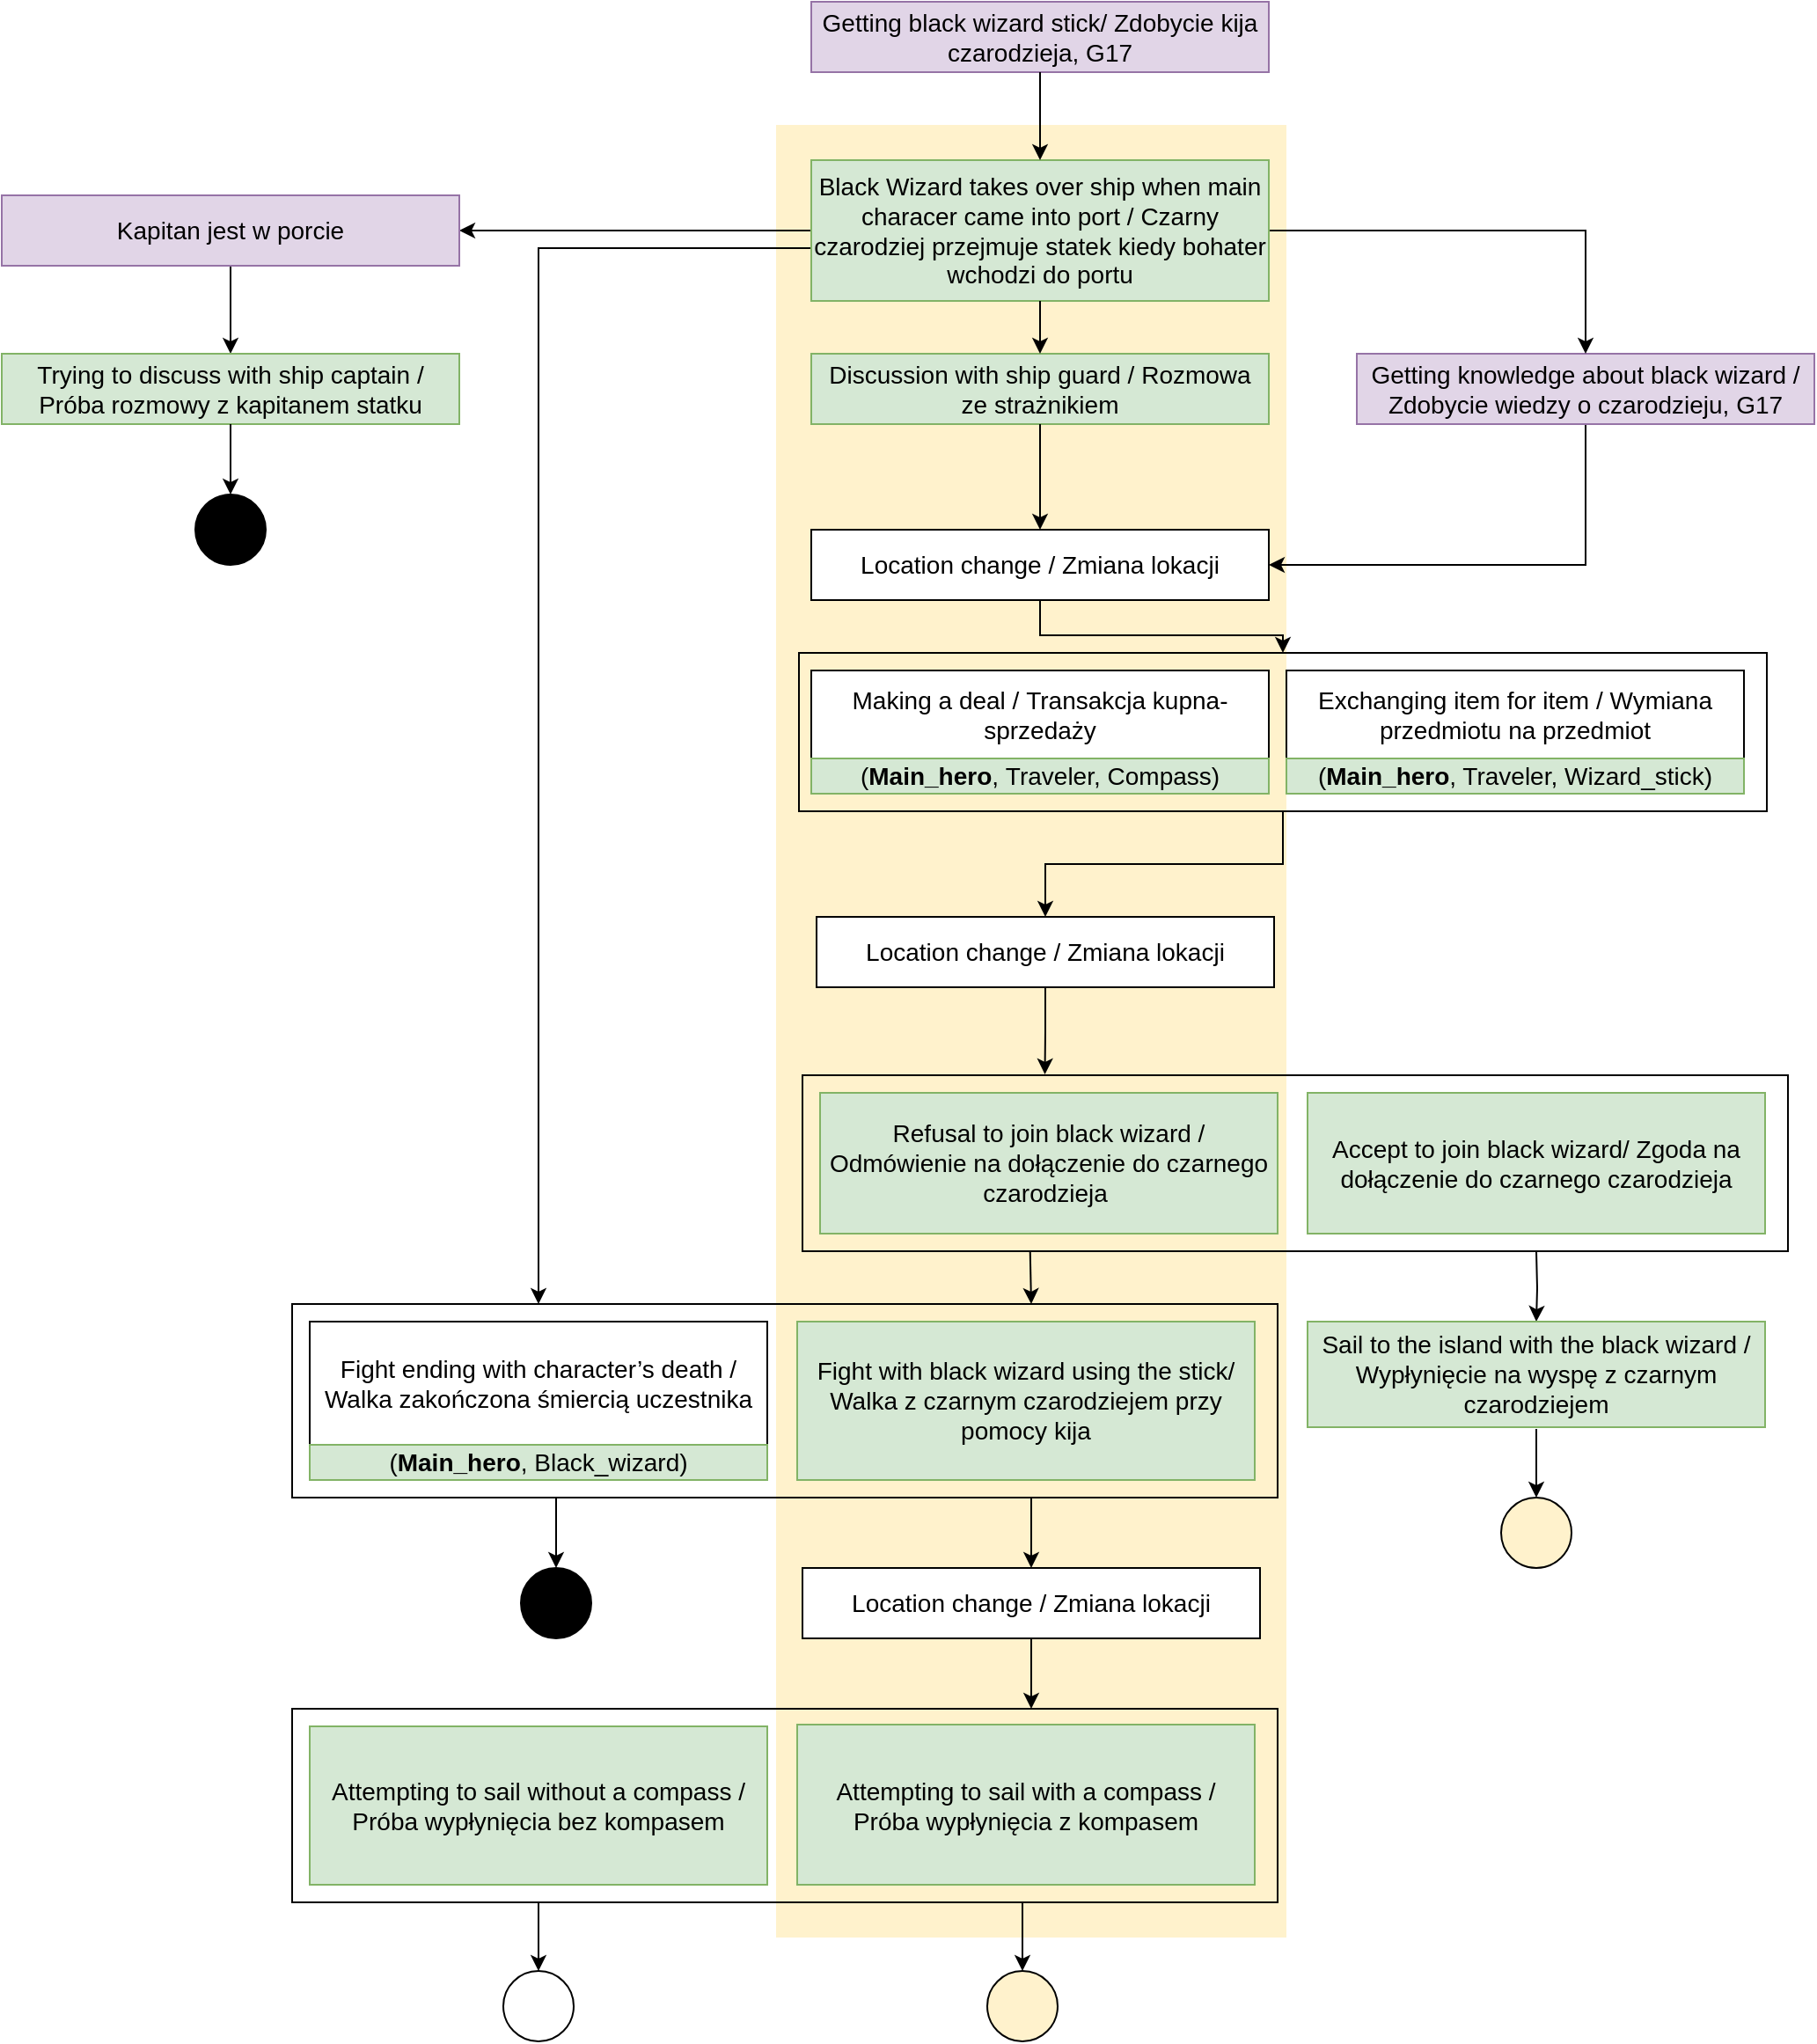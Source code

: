 <mxfile version="16.5.4" type="device"><diagram id="JUIe99RaXZnTiBBMId6_" name="Page-1"><mxGraphModel dx="780" dy="4052" grid="1" gridSize="10" guides="1" tooltips="1" connect="1" arrows="1" fold="1" page="1" pageScale="1" pageWidth="2339" pageHeight="3300" math="0" shadow="0"><root><mxCell id="0"/><mxCell id="1" parent="0"/><mxCell id="6ssIoBOc6qYWrYEqaU_J-1" value="" style="rounded=0;whiteSpace=wrap;html=1;fillColor=#fff2cc;fontFamily=Helvetica;fontSize=14;strokeColor=none;" parent="1" vertex="1"><mxGeometry x="460" y="-3180" width="290" height="1030" as="geometry"/></mxCell><mxCell id="3eL0S95hv30FIU-_vPZg-2" value="&lt;font style=&quot;font-size: 14px&quot;&gt;Getting black wizard stick/ Zdobycie kija czarodzieja, G17&lt;/font&gt;" style="rounded=0;whiteSpace=wrap;html=1;strokeColor=#9673a6;fillColor=#e1d5e7;" parent="1" vertex="1"><mxGeometry x="480" y="-3250" width="260" height="40" as="geometry"/></mxCell><mxCell id="1r0AxIOJ8wrqg4vT5cxQ-17" style="edgeStyle=orthogonalEdgeStyle;rounded=0;orthogonalLoop=1;jettySize=auto;html=1;exitX=0.5;exitY=1;exitDx=0;exitDy=0;entryX=1;entryY=0.5;entryDx=0;entryDy=0;" parent="1" source="ufufVObrW8CTADVqrJGx-1" target="ZIhdXNscRNdTgrio2IBK-1" edge="1"><mxGeometry relative="1" as="geometry"/></mxCell><mxCell id="ufufVObrW8CTADVqrJGx-1" value="&lt;font style=&quot;font-size: 14px&quot;&gt;Getting knowledge about black wizard / Zdobycie wiedzy o czarodzieju, G17&lt;/font&gt;" style="rounded=0;whiteSpace=wrap;html=1;strokeColor=#9673a6;fillColor=#e1d5e7;" parent="1" vertex="1"><mxGeometry x="790" y="-3050" width="260" height="40" as="geometry"/></mxCell><mxCell id="1r0AxIOJ8wrqg4vT5cxQ-10" style="edgeStyle=orthogonalEdgeStyle;rounded=0;orthogonalLoop=1;jettySize=auto;html=1;exitX=1;exitY=0.5;exitDx=0;exitDy=0;entryX=0.5;entryY=0;entryDx=0;entryDy=0;" parent="1" source="iC4ka-_rJEcCQ6Xw9VPW-1" target="ufufVObrW8CTADVqrJGx-1" edge="1"><mxGeometry relative="1" as="geometry"/></mxCell><mxCell id="1r0AxIOJ8wrqg4vT5cxQ-13" style="edgeStyle=orthogonalEdgeStyle;rounded=0;orthogonalLoop=1;jettySize=auto;html=1;exitX=0;exitY=0.5;exitDx=0;exitDy=0;entryX=0.25;entryY=0;entryDx=0;entryDy=0;" parent="1" source="iC4ka-_rJEcCQ6Xw9VPW-1" target="Zl7LZCgxTLRb8pQttS_V-1" edge="1"><mxGeometry relative="1" as="geometry"><Array as="points"><mxPoint x="480" y="-3110"/><mxPoint x="325" y="-3110"/></Array></mxGeometry></mxCell><mxCell id="xVncM1CwSNO0NZ3d6eDj-8" style="edgeStyle=orthogonalEdgeStyle;rounded=0;orthogonalLoop=1;jettySize=auto;html=1;exitX=0;exitY=0.5;exitDx=0;exitDy=0;entryX=1;entryY=0.5;entryDx=0;entryDy=0;" parent="1" source="iC4ka-_rJEcCQ6Xw9VPW-1" target="xVncM1CwSNO0NZ3d6eDj-1" edge="1"><mxGeometry relative="1" as="geometry"/></mxCell><mxCell id="iC4ka-_rJEcCQ6Xw9VPW-1" value="&lt;span style=&quot;font-family: &amp;#34;arial&amp;#34; ; font-size: 14px&quot;&gt;Black Wizard takes over ship when main characer came into port / Czarny czarodziej przejmuje statek kiedy bohater wchodzi do portu&lt;/span&gt;" style="rounded=0;whiteSpace=wrap;html=1;sketch=0;fillColor=#d5e8d4;strokeColor=#82b366;align=center;" parent="1" vertex="1"><mxGeometry x="480" y="-3160" width="260" height="80" as="geometry"/></mxCell><mxCell id="CBUeyCIiHJk4OpSg9vcD-1" value="&lt;font face=&quot;arial&quot;&gt;&lt;span style=&quot;font-size: 14px&quot;&gt;Discussion with ship guard / Rozmowa ze strażnikiem&lt;/span&gt;&lt;br&gt;&lt;/font&gt;" style="rounded=0;whiteSpace=wrap;html=1;fillColor=#d5e8d4;fontSize=14;strokeColor=#82b366;" parent="1" vertex="1"><mxGeometry x="480" y="-3050" width="260" height="40" as="geometry"/></mxCell><mxCell id="1r0AxIOJ8wrqg4vT5cxQ-16" style="edgeStyle=orthogonalEdgeStyle;rounded=0;orthogonalLoop=1;jettySize=auto;html=1;exitX=0.5;exitY=1;exitDx=0;exitDy=0;entryX=0.5;entryY=0;entryDx=0;entryDy=0;" parent="1" source="CBUeyCIiHJk4OpSg9vcD-1" target="ZIhdXNscRNdTgrio2IBK-1" edge="1"><mxGeometry relative="1" as="geometry"><mxPoint x="610" y="-2990" as="sourcePoint"/></mxGeometry></mxCell><mxCell id="CBUeyCIiHJk4OpSg9vcD-3" style="rounded=0;orthogonalLoop=1;jettySize=auto;html=1;exitX=0.25;exitY=1;exitDx=0;exitDy=0;entryX=0.25;entryY=0;entryDx=0;entryDy=0;fontSize=14;" parent="1" source="CBUeyCIiHJk4OpSg9vcD-1" edge="1"><mxGeometry relative="1" as="geometry"><mxPoint x="555" y="-3040" as="sourcePoint"/><mxPoint x="545" y="-3010" as="targetPoint"/></mxGeometry></mxCell><mxCell id="2wrk7SRzFRKvGeMuATV7-3" style="rounded=0;orthogonalLoop=1;jettySize=auto;html=1;exitX=0.25;exitY=1;exitDx=0;exitDy=0;entryX=0.25;entryY=0;entryDx=0;entryDy=0;fontSize=14;" parent="1" edge="1"><mxGeometry relative="1" as="geometry"><mxPoint x="548" y="-3030" as="sourcePoint"/><mxPoint x="548" y="-3030" as="targetPoint"/></mxGeometry></mxCell><mxCell id="JMDKY-fmRvfE_yuMLyGS-4" value="" style="endArrow=classic;html=1;rounded=0;entryX=0.5;entryY=0;entryDx=0;entryDy=0;" parent="1" target="iC4ka-_rJEcCQ6Xw9VPW-1" edge="1"><mxGeometry width="50" height="50" relative="1" as="geometry"><mxPoint x="610" y="-3210" as="sourcePoint"/><mxPoint x="630" y="-2900" as="targetPoint"/></mxGeometry></mxCell><mxCell id="JMDKY-fmRvfE_yuMLyGS-5" value="" style="endArrow=classic;html=1;rounded=0;entryX=0.5;entryY=0;entryDx=0;entryDy=0;exitX=0.5;exitY=1;exitDx=0;exitDy=0;" parent="1" source="iC4ka-_rJEcCQ6Xw9VPW-1" target="CBUeyCIiHJk4OpSg9vcD-1" edge="1"><mxGeometry width="50" height="50" relative="1" as="geometry"><mxPoint x="610" y="-3060" as="sourcePoint"/><mxPoint x="620" y="-3120" as="targetPoint"/></mxGeometry></mxCell><mxCell id="1r0AxIOJ8wrqg4vT5cxQ-1" style="edgeStyle=orthogonalEdgeStyle;rounded=0;orthogonalLoop=1;jettySize=auto;html=1;exitX=0.5;exitY=1;exitDx=0;exitDy=0;entryX=0.5;entryY=0;entryDx=0;entryDy=0;" parent="1" source="ZIhdXNscRNdTgrio2IBK-1" target="h1MI7B73lOjZTROLdxvK-1" edge="1"><mxGeometry relative="1" as="geometry"/></mxCell><mxCell id="ZIhdXNscRNdTgrio2IBK-1" value="&lt;span id=&quot;docs-internal-guid-4cfbbf0f-7fff-1ddc-6e00-4f36d3d0db7e&quot;&gt;&lt;span style=&quot;background-color: transparent ; vertical-align: baseline&quot;&gt;&lt;font&gt;&lt;font face=&quot;arial&quot;&gt;&lt;span style=&quot;font-size: 14px&quot;&gt;Location change / Zmiana lokacji&lt;/span&gt;&lt;/font&gt;&lt;br&gt;&lt;/font&gt;&lt;/span&gt;&lt;/span&gt;" style="rounded=0;whiteSpace=wrap;html=1;align=center;" parent="1" vertex="1"><mxGeometry x="480" y="-2950" width="260" height="40" as="geometry"/></mxCell><mxCell id="ykdbTU9exdxIuXBFj9h4-3" style="edgeStyle=orthogonalEdgeStyle;rounded=0;orthogonalLoop=1;jettySize=auto;html=1;exitX=0.5;exitY=1;exitDx=0;exitDy=0;entryX=0.5;entryY=0;entryDx=0;entryDy=0;" parent="1" source="h1MI7B73lOjZTROLdxvK-1" target="v_aaNzuPuVtvfUUyjHC7-1" edge="1"><mxGeometry relative="1" as="geometry"/></mxCell><mxCell id="h1MI7B73lOjZTROLdxvK-1" value="" style="rounded=0;whiteSpace=wrap;html=1;strokeColor=#000000;fontFamily=Helvetica;fontSize=14;fillColor=none;" parent="1" vertex="1"><mxGeometry x="473" y="-2880" width="550" height="90" as="geometry"/></mxCell><mxCell id="h1MI7B73lOjZTROLdxvK-2" value="Exchanging item for item / Wymiana przedmiotu na przedmiot" style="rounded=0;whiteSpace=wrap;html=1;fontSize=14;fontFamily=Helvetica;align=center;" parent="1" vertex="1"><mxGeometry x="750" y="-2870" width="260" height="50" as="geometry"/></mxCell><mxCell id="h1MI7B73lOjZTROLdxvK-3" value="&lt;font&gt;Making a deal /&amp;nbsp;Transakcja kupna-sprzedaży&lt;/font&gt;" style="rounded=0;whiteSpace=wrap;html=1;fontSize=14;fontFamily=Helvetica;" parent="1" vertex="1"><mxGeometry x="480" y="-2870" width="260" height="50" as="geometry"/></mxCell><mxCell id="h1MI7B73lOjZTROLdxvK-4" value="&lt;span style=&quot;font-family: &amp;#34;arial&amp;#34;&quot;&gt;(&lt;/span&gt;&lt;span style=&quot;font-family: &amp;#34;arial&amp;#34;&quot;&gt;&lt;b&gt;Main_hero&lt;/b&gt;,&amp;nbsp;&lt;/span&gt;&lt;span style=&quot;font-family: &amp;#34;arial&amp;#34;&quot;&gt;Traveler, Compass)&lt;/span&gt;" style="rounded=0;whiteSpace=wrap;html=1;sketch=0;fillColor=#d5e8d4;strokeColor=#82b366;align=center;fontSize=14;fontFamily=Helvetica;" parent="1" vertex="1"><mxGeometry x="480" y="-2820" width="260" height="20" as="geometry"/></mxCell><mxCell id="h1MI7B73lOjZTROLdxvK-5" style="rounded=0;orthogonalLoop=1;jettySize=auto;html=1;exitX=0.75;exitY=1;exitDx=0;exitDy=0;fontSize=14;" parent="1" source="h1MI7B73lOjZTROLdxvK-3" target="h1MI7B73lOjZTROLdxvK-4" edge="1"><mxGeometry relative="1" as="geometry"><mxPoint x="778" y="-2809" as="sourcePoint"/><mxPoint x="801.689" y="-2775.495" as="targetPoint"/></mxGeometry></mxCell><mxCell id="h1MI7B73lOjZTROLdxvK-6" value="&lt;span style=&quot;font-family: &amp;#34;arial&amp;#34;&quot;&gt;(&lt;/span&gt;&lt;span style=&quot;font-family: &amp;#34;arial&amp;#34;&quot;&gt;&lt;b&gt;Main_hero&lt;/b&gt;, Traveler, Wizard_stick&lt;/span&gt;&lt;span style=&quot;font-family: &amp;#34;arial&amp;#34;&quot;&gt;)&lt;/span&gt;" style="rounded=0;whiteSpace=wrap;html=1;sketch=0;fillColor=#d5e8d4;strokeColor=#82b366;align=center;fontSize=14;fontFamily=Helvetica;" parent="1" vertex="1"><mxGeometry x="750" y="-2820" width="260" height="20" as="geometry"/></mxCell><mxCell id="h1MI7B73lOjZTROLdxvK-7" style="rounded=0;orthogonalLoop=1;jettySize=auto;html=1;fontSize=14;" parent="1" source="h1MI7B73lOjZTROLdxvK-2" target="h1MI7B73lOjZTROLdxvK-6" edge="1"><mxGeometry relative="1" as="geometry"><mxPoint x="1019.667" y="-2809" as="sourcePoint"/><mxPoint x="1057.0" y="-2781.0" as="targetPoint"/></mxGeometry></mxCell><mxCell id="1r0AxIOJ8wrqg4vT5cxQ-8" style="edgeStyle=orthogonalEdgeStyle;rounded=0;orthogonalLoop=1;jettySize=auto;html=1;exitX=0.5;exitY=1;exitDx=0;exitDy=0;entryX=0.246;entryY=-0.005;entryDx=0;entryDy=0;entryPerimeter=0;" parent="1" source="v_aaNzuPuVtvfUUyjHC7-1" target="4udx_1XUjHnXzXAFPExe-1" edge="1"><mxGeometry relative="1" as="geometry"/></mxCell><mxCell id="v_aaNzuPuVtvfUUyjHC7-1" value="&lt;span id=&quot;docs-internal-guid-4cfbbf0f-7fff-1ddc-6e00-4f36d3d0db7e&quot;&gt;&lt;span style=&quot;background-color: transparent ; vertical-align: baseline&quot;&gt;&lt;font&gt;&lt;font face=&quot;arial&quot;&gt;&lt;span style=&quot;font-size: 14px&quot;&gt;Location change / Zmiana lokacji&lt;/span&gt;&lt;/font&gt;&lt;br&gt;&lt;/font&gt;&lt;/span&gt;&lt;/span&gt;" style="rounded=0;whiteSpace=wrap;html=1;align=center;" parent="1" vertex="1"><mxGeometry x="483" y="-2730" width="260" height="40" as="geometry"/></mxCell><mxCell id="1r0AxIOJ8wrqg4vT5cxQ-37" style="edgeStyle=orthogonalEdgeStyle;rounded=0;orthogonalLoop=1;jettySize=auto;html=1;exitX=0.75;exitY=1;exitDx=0;exitDy=0;" parent="1" source="Zl7LZCgxTLRb8pQttS_V-1" target="1r0AxIOJ8wrqg4vT5cxQ-36" edge="1"><mxGeometry relative="1" as="geometry"/></mxCell><mxCell id="Zl7LZCgxTLRb8pQttS_V-1" value="" style="rounded=0;whiteSpace=wrap;html=1;strokeColor=#000000;fontFamily=Helvetica;fontSize=14;fillColor=none;" parent="1" vertex="1"><mxGeometry x="185" y="-2510" width="560" height="110" as="geometry"/></mxCell><mxCell id="Zl7LZCgxTLRb8pQttS_V-2" value="&lt;font&gt;Fight with black wizard using the stick/ Walka z czarnym czarodziejem przy pomocy kija&lt;br style=&quot;font-size: 14px&quot;&gt;&lt;/font&gt;" style="rounded=0;whiteSpace=wrap;html=1;fontSize=14;fontFamily=Helvetica;fillColor=#d5e8d4;strokeColor=#82b366;" parent="1" vertex="1"><mxGeometry x="472" y="-2500" width="260" height="90" as="geometry"/></mxCell><mxCell id="Zl7LZCgxTLRb8pQttS_V-3" value="&lt;span style=&quot;color: rgb(0 , 0 , 0) ; font-family: &amp;#34;helvetica&amp;#34; ; font-size: 14px ; font-style: normal ; font-weight: 400 ; letter-spacing: normal ; text-align: center ; text-indent: 0px ; text-transform: none ; word-spacing: 0px ; display: inline ; float: none&quot;&gt;Fight ending with character’s death / Walka zakończona śmiercią uczestnika&lt;/span&gt;" style="rounded=0;whiteSpace=wrap;html=1;fontSize=14;fontFamily=Helvetica;" parent="1" vertex="1"><mxGeometry x="195" y="-2500" width="260" height="70" as="geometry"/></mxCell><mxCell id="Zl7LZCgxTLRb8pQttS_V-4" value="&lt;span style=&quot;font-family: &amp;#34;arial&amp;#34;&quot;&gt;(&lt;/span&gt;&lt;span style=&quot;font-family: &amp;#34;arial&amp;#34;&quot;&gt;&lt;b&gt;Main_hero&lt;/b&gt;, Black_wizard&lt;/span&gt;&lt;span style=&quot;font-family: &amp;#34;arial&amp;#34;&quot;&gt;)&lt;/span&gt;" style="rounded=0;whiteSpace=wrap;html=1;sketch=0;fillColor=#d5e8d4;strokeColor=#82b366;align=center;fontSize=14;fontFamily=Helvetica;" parent="1" vertex="1"><mxGeometry x="195" y="-2430" width="260" height="20" as="geometry"/></mxCell><mxCell id="Zl7LZCgxTLRb8pQttS_V-5" style="rounded=0;orthogonalLoop=1;jettySize=auto;html=1;exitX=0.75;exitY=1;exitDx=0;exitDy=0;fontSize=14;" parent="1" source="Zl7LZCgxTLRb8pQttS_V-3" target="Zl7LZCgxTLRb8pQttS_V-4" edge="1"><mxGeometry relative="1" as="geometry"><mxPoint x="650" y="-2429" as="sourcePoint"/><mxPoint x="673.689" y="-2395.495" as="targetPoint"/></mxGeometry></mxCell><mxCell id="1r0AxIOJ8wrqg4vT5cxQ-4" style="edgeStyle=orthogonalEdgeStyle;rounded=0;orthogonalLoop=1;jettySize=auto;html=1;exitX=0.231;exitY=0.996;exitDx=0;exitDy=0;entryX=0.75;entryY=0;entryDx=0;entryDy=0;exitPerimeter=0;" parent="1" source="4udx_1XUjHnXzXAFPExe-1" target="Zl7LZCgxTLRb8pQttS_V-1" edge="1"><mxGeometry relative="1" as="geometry"/></mxCell><mxCell id="4udx_1XUjHnXzXAFPExe-1" value="" style="rounded=0;whiteSpace=wrap;html=1;strokeColor=#000000;fontFamily=Helvetica;fontSize=14;fillColor=none;" parent="1" vertex="1"><mxGeometry x="475" y="-2640" width="560" height="100" as="geometry"/></mxCell><mxCell id="4udx_1XUjHnXzXAFPExe-2" value="&lt;font&gt;Accept to join black wizard/ Zgoda na dołączenie do czarnego czarodzieja&lt;br style=&quot;font-size: 14px&quot;&gt;&lt;/font&gt;" style="rounded=0;whiteSpace=wrap;html=1;fontSize=14;fontFamily=Helvetica;fillColor=#d5e8d4;strokeColor=#82b366;" parent="1" vertex="1"><mxGeometry x="762" y="-2630" width="260" height="80" as="geometry"/></mxCell><mxCell id="4udx_1XUjHnXzXAFPExe-3" value="&lt;span style=&quot;color: rgb(0 , 0 , 0) ; font-family: &amp;#34;helvetica&amp;#34; ; font-size: 14px ; font-style: normal ; font-weight: 400 ; letter-spacing: normal ; text-align: center ; text-indent: 0px ; text-transform: none ; word-spacing: 0px ; display: inline ; float: none&quot;&gt;Refusal to join black wizard / Odmówienie na dołączenie do czarnego czarodzieja&amp;nbsp;&lt;/span&gt;" style="rounded=0;whiteSpace=wrap;html=1;fontSize=14;fontFamily=Helvetica;fillColor=#d5e8d4;strokeColor=#82b366;" parent="1" vertex="1"><mxGeometry x="485" y="-2630" width="260" height="80" as="geometry"/></mxCell><mxCell id="1r0AxIOJ8wrqg4vT5cxQ-6" style="edgeStyle=orthogonalEdgeStyle;rounded=0;orthogonalLoop=1;jettySize=auto;html=1;entryX=0.5;entryY=0;entryDx=0;entryDy=0;" parent="1" target="1r0AxIOJ8wrqg4vT5cxQ-5" edge="1"><mxGeometry relative="1" as="geometry"><mxPoint x="892" y="-2540" as="sourcePoint"/></mxGeometry></mxCell><mxCell id="juHRSvs4YlUHAhezM2ZO-1" style="rounded=0;orthogonalLoop=1;jettySize=auto;html=1;fontSize=14;" parent="1" target="juHRSvs4YlUHAhezM2ZO-2" edge="1"><mxGeometry relative="1" as="geometry"><mxPoint x="335" y="-2400" as="sourcePoint"/></mxGeometry></mxCell><mxCell id="juHRSvs4YlUHAhezM2ZO-2" value="" style="ellipse;whiteSpace=wrap;html=1;aspect=fixed;fontSize=14;align=center;fillColor=#000000;" parent="1" vertex="1"><mxGeometry x="315" y="-2360" width="40" height="40" as="geometry"/></mxCell><mxCell id="RmtvEg6lQUHxPJLTKj9z-1" value="" style="ellipse;whiteSpace=wrap;html=1;aspect=fixed;fontSize=14;align=center;fillColor=#fff2cc;strokeWidth=1;" parent="1" vertex="1"><mxGeometry x="872" y="-2400" width="40" height="40" as="geometry"/></mxCell><mxCell id="RmtvEg6lQUHxPJLTKj9z-2" value="" style="endArrow=classic;html=1;fontFamily=Helvetica;fontSize=14;exitX=0.5;exitY=1;exitDx=0;exitDy=0;entryX=0.5;entryY=0;entryDx=0;entryDy=0;strokeWidth=1;" parent="1" target="RmtvEg6lQUHxPJLTKj9z-1" edge="1"><mxGeometry width="50" height="50" relative="1" as="geometry"><mxPoint x="892" y="-2439" as="sourcePoint"/><mxPoint x="842" y="-2569" as="targetPoint"/></mxGeometry></mxCell><mxCell id="RmtvEg6lQUHxPJLTKj9z-3" value="" style="ellipse;whiteSpace=wrap;html=1;aspect=fixed;fontSize=14;align=center;fillColor=#fff2cc;strokeWidth=1;" parent="1" vertex="1"><mxGeometry x="580" y="-2131" width="40" height="40" as="geometry"/></mxCell><mxCell id="RmtvEg6lQUHxPJLTKj9z-4" value="" style="endArrow=classic;html=1;fontFamily=Helvetica;fontSize=14;exitX=0.5;exitY=1;exitDx=0;exitDy=0;entryX=0.5;entryY=0;entryDx=0;entryDy=0;strokeWidth=1;" parent="1" target="RmtvEg6lQUHxPJLTKj9z-3" edge="1"><mxGeometry width="50" height="50" relative="1" as="geometry"><mxPoint x="600" y="-2170" as="sourcePoint"/><mxPoint x="550" y="-2300" as="targetPoint"/></mxGeometry></mxCell><mxCell id="1r0AxIOJ8wrqg4vT5cxQ-5" value="&lt;font face=&quot;arial&quot;&gt;&lt;span style=&quot;font-size: 14px&quot;&gt;Sail to the island with the black wizard&amp;nbsp;/ Wypłynięcie na wyspę z czarnym czarodziejem&lt;/span&gt;&lt;/font&gt;" style="rounded=0;whiteSpace=wrap;html=1;sketch=0;fillColor=#d5e8d4;strokeColor=#82b366;align=center;" parent="1" vertex="1"><mxGeometry x="762" y="-2500" width="260" height="60" as="geometry"/></mxCell><mxCell id="1r0AxIOJ8wrqg4vT5cxQ-18" value="" style="rounded=0;whiteSpace=wrap;html=1;strokeColor=#000000;fontFamily=Helvetica;fontSize=14;fillColor=none;" parent="1" vertex="1"><mxGeometry x="185" y="-2280" width="560" height="110" as="geometry"/></mxCell><mxCell id="1r0AxIOJ8wrqg4vT5cxQ-19" value="&lt;font&gt;Attempting to sail with a compass&amp;nbsp;/ Próba&amp;nbsp;&lt;span style=&quot;font-family: &amp;#34;helvetica&amp;#34;&quot;&gt;wypłynięcia&amp;nbsp;&lt;/span&gt;z kompasem&lt;br style=&quot;font-size: 14px&quot;&gt;&lt;/font&gt;" style="rounded=0;whiteSpace=wrap;html=1;fontSize=14;fontFamily=Helvetica;fillColor=#d5e8d4;strokeColor=#82b366;" parent="1" vertex="1"><mxGeometry x="472" y="-2271" width="260" height="91" as="geometry"/></mxCell><mxCell id="1r0AxIOJ8wrqg4vT5cxQ-20" value="Attempting to sail without a compass&amp;nbsp;/ Próba&amp;nbsp;&lt;span style=&quot;font-family: &amp;#34;helvetica&amp;#34;&quot;&gt;wypłynięcia&amp;nbsp;&lt;/span&gt;bez kompasem" style="rounded=0;whiteSpace=wrap;html=1;fontSize=14;fontFamily=Helvetica;fillColor=#d5e8d4;strokeColor=#82b366;" parent="1" vertex="1"><mxGeometry x="195" y="-2270" width="260" height="90" as="geometry"/></mxCell><mxCell id="1r0AxIOJ8wrqg4vT5cxQ-27" value="" style="ellipse;whiteSpace=wrap;html=1;aspect=fixed;fontSize=14;align=center;fillColor=default;strokeWidth=1;" parent="1" vertex="1"><mxGeometry x="305" y="-2131" width="40" height="40" as="geometry"/></mxCell><mxCell id="1r0AxIOJ8wrqg4vT5cxQ-28" value="" style="endArrow=classic;html=1;fontFamily=Helvetica;fontSize=14;exitX=0.5;exitY=1;exitDx=0;exitDy=0;entryX=0.5;entryY=0;entryDx=0;entryDy=0;strokeWidth=1;" parent="1" target="1r0AxIOJ8wrqg4vT5cxQ-27" edge="1"><mxGeometry width="50" height="50" relative="1" as="geometry"><mxPoint x="325" y="-2170" as="sourcePoint"/><mxPoint x="275" y="-2300" as="targetPoint"/></mxGeometry></mxCell><mxCell id="1r0AxIOJ8wrqg4vT5cxQ-38" style="edgeStyle=orthogonalEdgeStyle;rounded=0;orthogonalLoop=1;jettySize=auto;html=1;exitX=0.5;exitY=1;exitDx=0;exitDy=0;" parent="1" source="1r0AxIOJ8wrqg4vT5cxQ-36" edge="1"><mxGeometry relative="1" as="geometry"><mxPoint x="605" y="-2280" as="targetPoint"/></mxGeometry></mxCell><mxCell id="1r0AxIOJ8wrqg4vT5cxQ-36" value="&lt;span id=&quot;docs-internal-guid-4cfbbf0f-7fff-1ddc-6e00-4f36d3d0db7e&quot;&gt;&lt;span style=&quot;background-color: transparent ; vertical-align: baseline&quot;&gt;&lt;font&gt;&lt;font face=&quot;arial&quot;&gt;&lt;span style=&quot;font-size: 14px&quot;&gt;Location change / Zmiana lokacji&lt;/span&gt;&lt;/font&gt;&lt;br&gt;&lt;/font&gt;&lt;/span&gt;&lt;/span&gt;" style="rounded=0;whiteSpace=wrap;html=1;align=center;" parent="1" vertex="1"><mxGeometry x="475" y="-2360" width="260" height="40" as="geometry"/></mxCell><mxCell id="xVncM1CwSNO0NZ3d6eDj-9" style="edgeStyle=orthogonalEdgeStyle;rounded=0;orthogonalLoop=1;jettySize=auto;html=1;exitX=0.5;exitY=1;exitDx=0;exitDy=0;entryX=0.5;entryY=0;entryDx=0;entryDy=0;" parent="1" source="xVncM1CwSNO0NZ3d6eDj-1" target="xVncM1CwSNO0NZ3d6eDj-2" edge="1"><mxGeometry relative="1" as="geometry"/></mxCell><mxCell id="xVncM1CwSNO0NZ3d6eDj-1" value="&lt;span id=&quot;docs-internal-guid-4cfbbf0f-7fff-1ddc-6e00-4f36d3d0db7e&quot;&gt;&lt;span style=&quot;background-color: transparent ; vertical-align: baseline&quot;&gt;&lt;font&gt;&lt;font face=&quot;arial&quot;&gt;&lt;span style=&quot;font-size: 14px&quot;&gt;Kapitan jest w porcie&lt;/span&gt;&lt;/font&gt;&lt;br&gt;&lt;/font&gt;&lt;/span&gt;&lt;/span&gt;" style="rounded=0;whiteSpace=wrap;html=1;align=center;fillColor=#e1d5e7;strokeColor=#9673a6;" parent="1" vertex="1"><mxGeometry x="20" y="-3140" width="260" height="40" as="geometry"/></mxCell><mxCell id="xVncM1CwSNO0NZ3d6eDj-2" value="&lt;font face=&quot;arial&quot;&gt;Trying to discuss with ship captain / Próba rozmowy z kapitanem statku&lt;br&gt;&lt;/font&gt;" style="rounded=0;whiteSpace=wrap;html=1;fillColor=#d5e8d4;fontSize=14;strokeColor=#82b366;" parent="1" vertex="1"><mxGeometry x="20" y="-3050" width="260" height="40" as="geometry"/></mxCell><mxCell id="xVncM1CwSNO0NZ3d6eDj-5" style="rounded=0;orthogonalLoop=1;jettySize=auto;html=1;exitX=0.25;exitY=1;exitDx=0;exitDy=0;entryX=0.25;entryY=0;entryDx=0;entryDy=0;fontSize=14;" parent="1" edge="1"><mxGeometry relative="1" as="geometry"><mxPoint x="88" y="-3030" as="sourcePoint"/><mxPoint x="88" y="-3030" as="targetPoint"/></mxGeometry></mxCell><mxCell id="xVncM1CwSNO0NZ3d6eDj-6" style="rounded=0;orthogonalLoop=1;jettySize=auto;html=1;fontSize=14;" parent="1" target="xVncM1CwSNO0NZ3d6eDj-7" edge="1"><mxGeometry relative="1" as="geometry"><mxPoint x="150" y="-3010" as="sourcePoint"/></mxGeometry></mxCell><mxCell id="xVncM1CwSNO0NZ3d6eDj-7" value="" style="ellipse;whiteSpace=wrap;html=1;aspect=fixed;fontSize=14;align=center;fillColor=#000000;" parent="1" vertex="1"><mxGeometry x="130" y="-2970" width="40" height="40" as="geometry"/></mxCell></root></mxGraphModel></diagram></mxfile>
